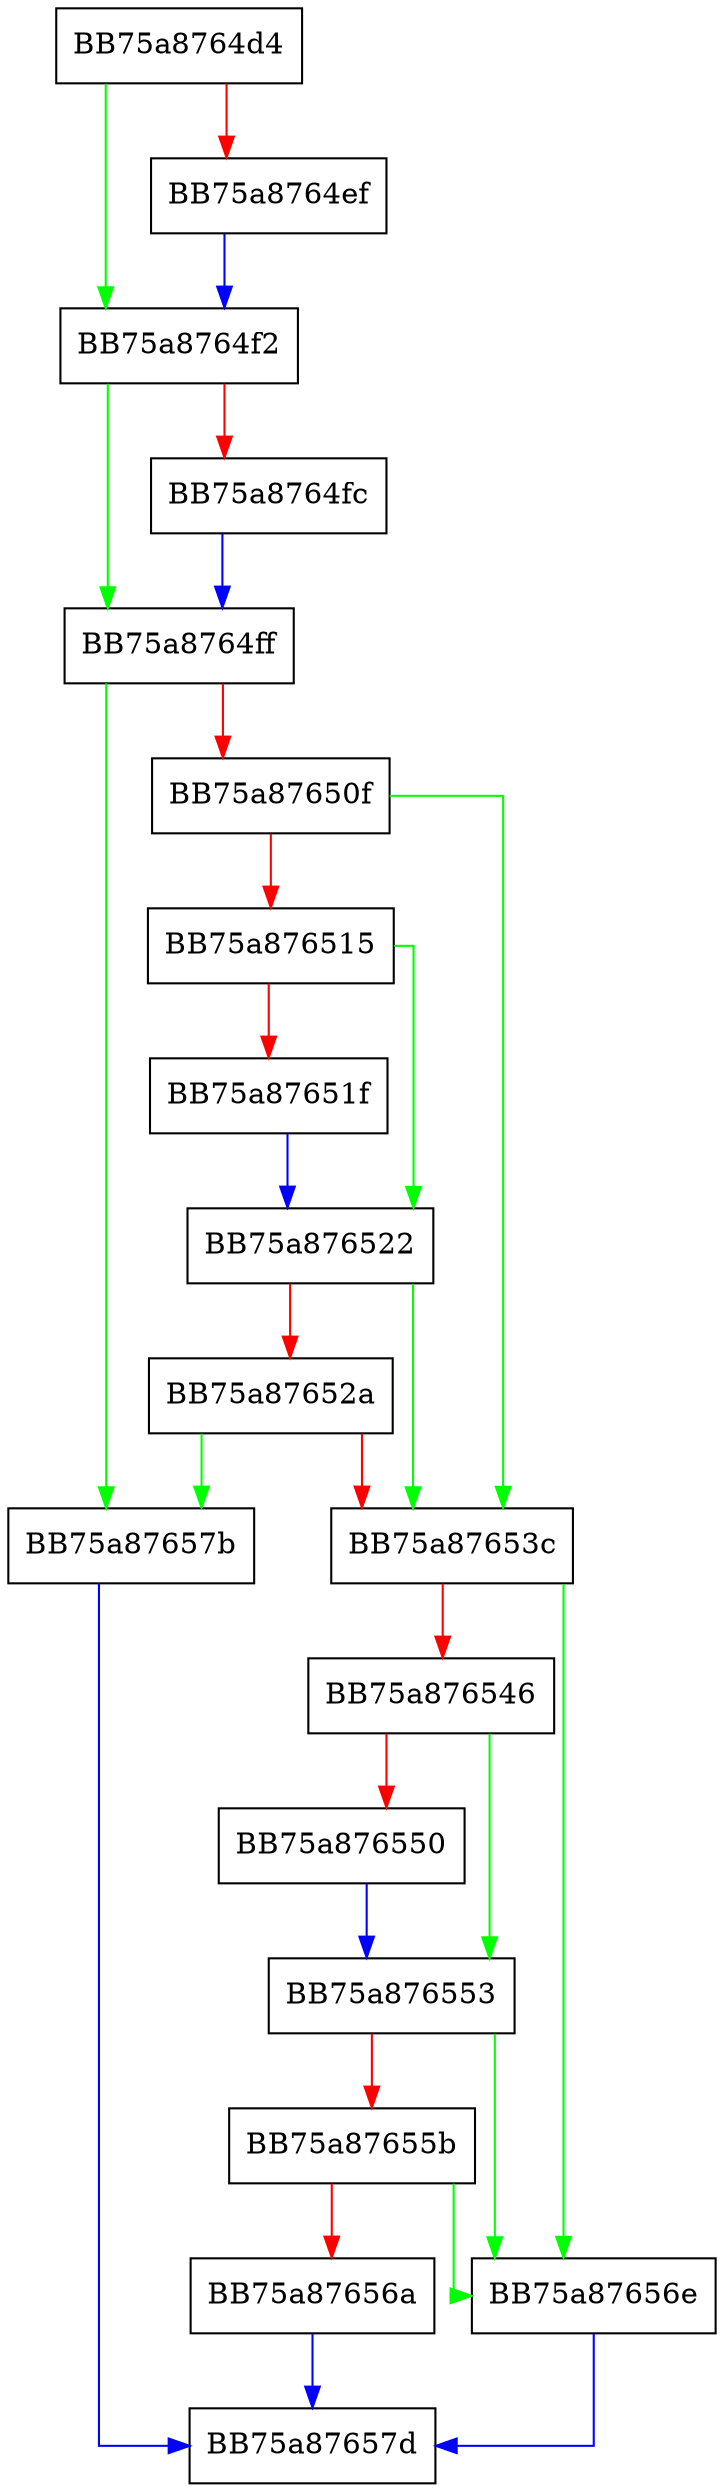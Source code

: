 digraph PathRuleComparisonFunction {
  node [shape="box"];
  graph [splines=ortho];
  BB75a8764d4 -> BB75a8764f2 [color="green"];
  BB75a8764d4 -> BB75a8764ef [color="red"];
  BB75a8764ef -> BB75a8764f2 [color="blue"];
  BB75a8764f2 -> BB75a8764ff [color="green"];
  BB75a8764f2 -> BB75a8764fc [color="red"];
  BB75a8764fc -> BB75a8764ff [color="blue"];
  BB75a8764ff -> BB75a87657b [color="green"];
  BB75a8764ff -> BB75a87650f [color="red"];
  BB75a87650f -> BB75a87653c [color="green"];
  BB75a87650f -> BB75a876515 [color="red"];
  BB75a876515 -> BB75a876522 [color="green"];
  BB75a876515 -> BB75a87651f [color="red"];
  BB75a87651f -> BB75a876522 [color="blue"];
  BB75a876522 -> BB75a87653c [color="green"];
  BB75a876522 -> BB75a87652a [color="red"];
  BB75a87652a -> BB75a87657b [color="green"];
  BB75a87652a -> BB75a87653c [color="red"];
  BB75a87653c -> BB75a87656e [color="green"];
  BB75a87653c -> BB75a876546 [color="red"];
  BB75a876546 -> BB75a876553 [color="green"];
  BB75a876546 -> BB75a876550 [color="red"];
  BB75a876550 -> BB75a876553 [color="blue"];
  BB75a876553 -> BB75a87656e [color="green"];
  BB75a876553 -> BB75a87655b [color="red"];
  BB75a87655b -> BB75a87656e [color="green"];
  BB75a87655b -> BB75a87656a [color="red"];
  BB75a87656a -> BB75a87657d [color="blue"];
  BB75a87656e -> BB75a87657d [color="blue"];
  BB75a87657b -> BB75a87657d [color="blue"];
}